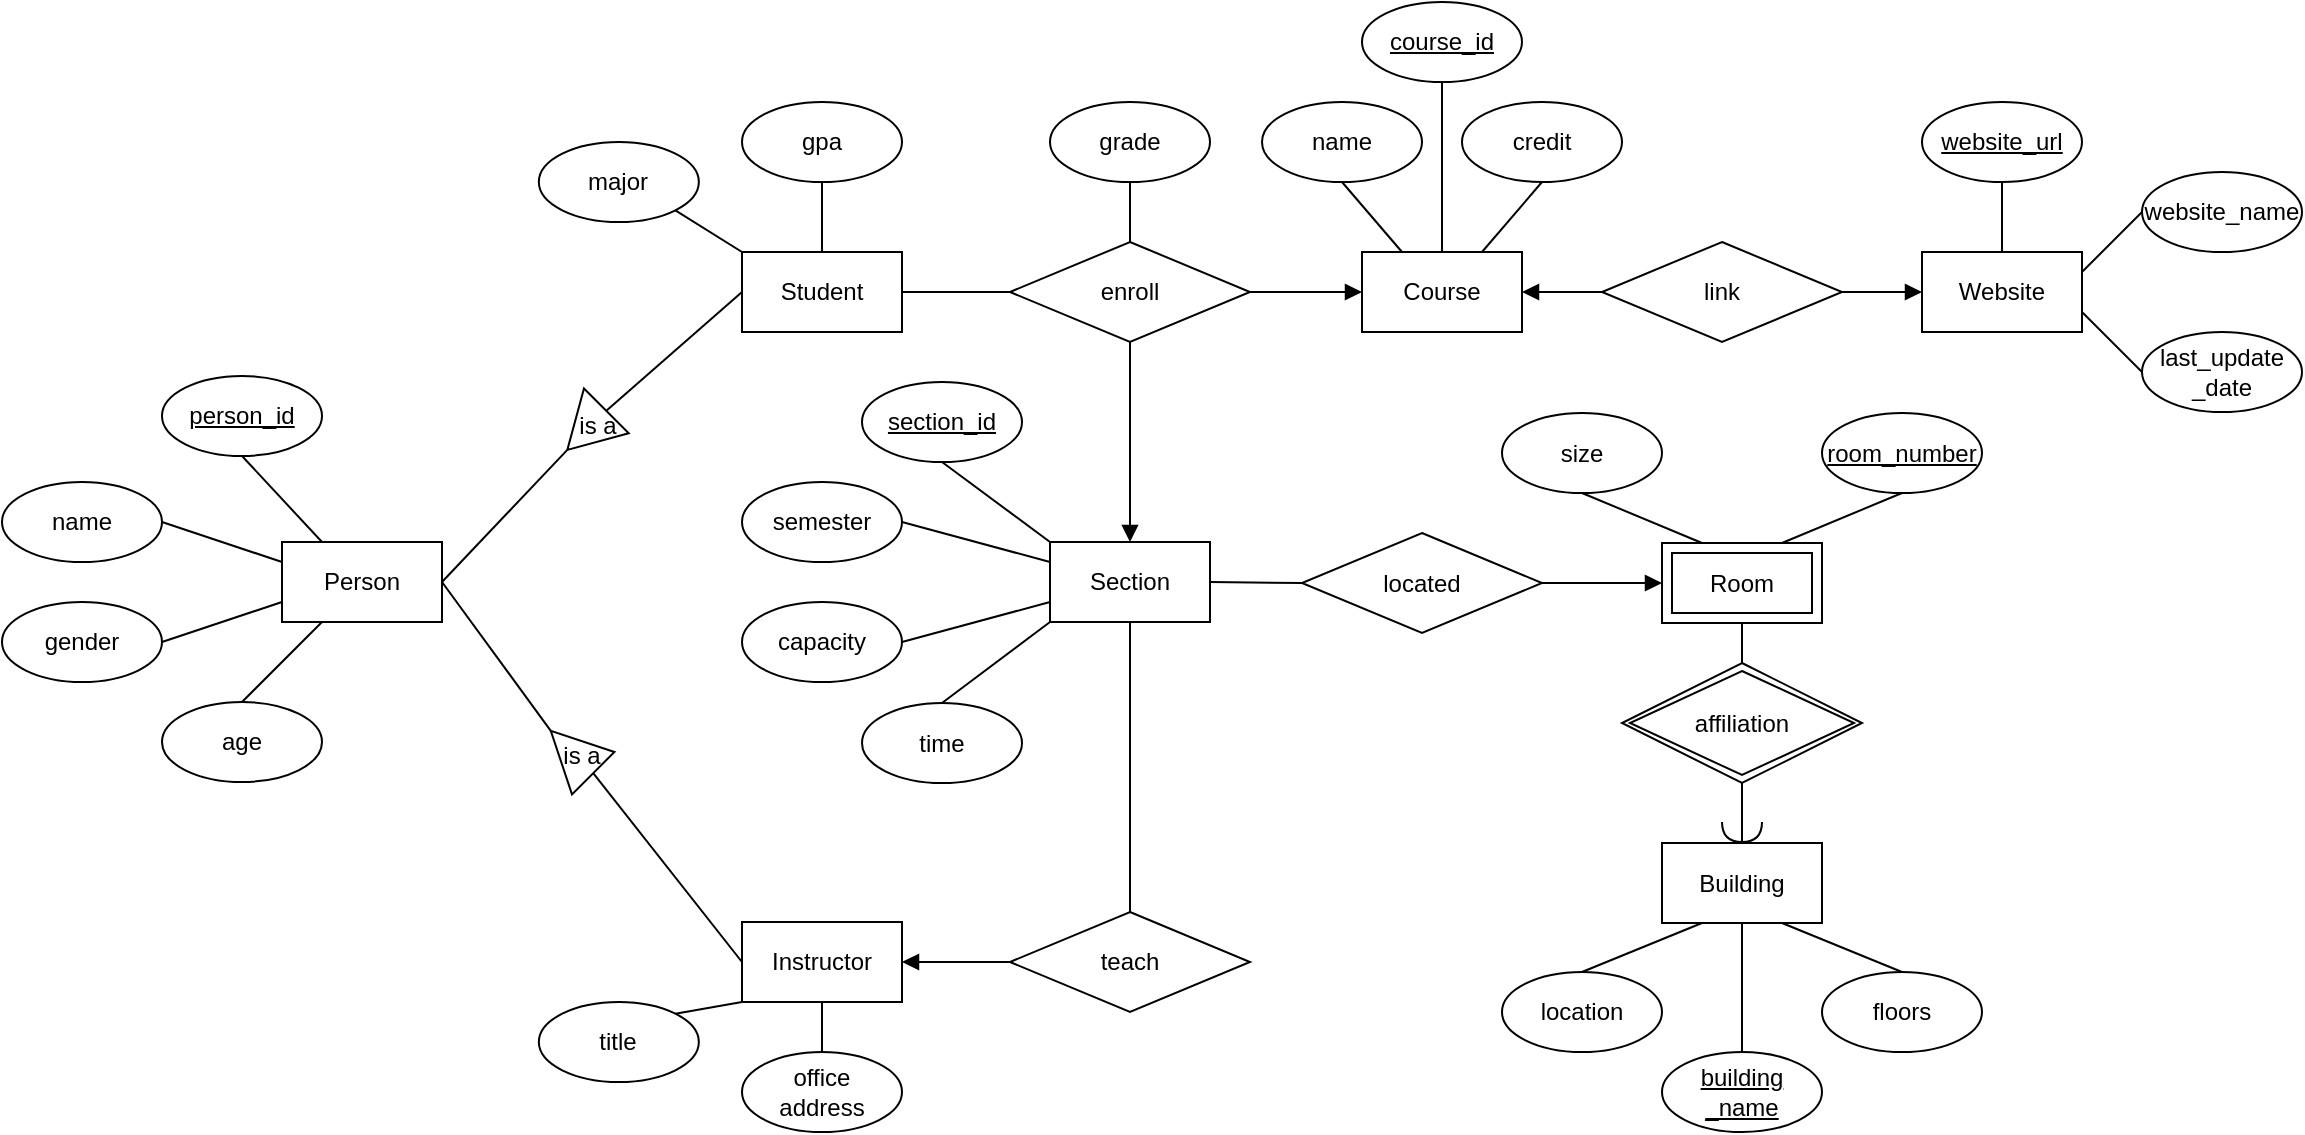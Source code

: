 <mxfile version="21.8.2" type="device">
  <diagram name="第 1 页" id="ddek-g-3Mo4RtmKmKU5W">
    <mxGraphModel dx="1781" dy="585" grid="1" gridSize="10" guides="1" tooltips="1" connect="1" arrows="1" fold="1" page="1" pageScale="1" pageWidth="827" pageHeight="1169" math="0" shadow="0">
      <root>
        <mxCell id="0" />
        <mxCell id="1" parent="0" />
        <mxCell id="HTFbjVCe_8qZXWkOA7UC-1" value="Student" style="rounded=0;whiteSpace=wrap;html=1;" parent="1" vertex="1">
          <mxGeometry x="160" y="145" width="80" height="40" as="geometry" />
        </mxCell>
        <mxCell id="HTFbjVCe_8qZXWkOA7UC-10" value="Instructor" style="rounded=0;whiteSpace=wrap;html=1;" parent="1" vertex="1">
          <mxGeometry x="160" y="480" width="80" height="40" as="geometry" />
        </mxCell>
        <mxCell id="HTFbjVCe_8qZXWkOA7UC-13" value="" style="endArrow=none;html=1;rounded=0;exitX=1;exitY=0.5;exitDx=0;exitDy=0;entryX=0;entryY=0.5;entryDx=0;entryDy=0;" parent="1" source="HTFbjVCe_8qZXWkOA7UC-1" target="aR3hp8k7o6PhgEnkCMsC-13" edge="1">
          <mxGeometry width="50" height="50" relative="1" as="geometry">
            <mxPoint x="440" y="410" as="sourcePoint" />
            <mxPoint x="300" y="165" as="targetPoint" />
          </mxGeometry>
        </mxCell>
        <mxCell id="HTFbjVCe_8qZXWkOA7UC-20" value="Section" style="rounded=0;whiteSpace=wrap;html=1;" parent="1" vertex="1">
          <mxGeometry x="314" y="290" width="80" height="40" as="geometry" />
        </mxCell>
        <mxCell id="HTFbjVCe_8qZXWkOA7UC-21" value="" style="endArrow=none;html=1;rounded=0;exitX=0.5;exitY=0;exitDx=0;exitDy=0;entryX=0.5;entryY=1;entryDx=0;entryDy=0;endFill=0;startArrow=block;startFill=1;" parent="1" source="HTFbjVCe_8qZXWkOA7UC-20" target="aR3hp8k7o6PhgEnkCMsC-13" edge="1">
          <mxGeometry width="50" height="50" relative="1" as="geometry">
            <mxPoint x="404" y="430" as="sourcePoint" />
            <mxPoint x="424" y="165" as="targetPoint" />
          </mxGeometry>
        </mxCell>
        <mxCell id="HTFbjVCe_8qZXWkOA7UC-23" value="Person" style="rounded=0;whiteSpace=wrap;html=1;" parent="1" vertex="1">
          <mxGeometry x="-70" y="290" width="80" height="40" as="geometry" />
        </mxCell>
        <mxCell id="HTFbjVCe_8qZXWkOA7UC-24" value="" style="triangle;whiteSpace=wrap;html=1;rotation=135;" parent="1" vertex="1">
          <mxGeometry x="68.63" y="218.37" width="27.58" height="31.63" as="geometry" />
        </mxCell>
        <mxCell id="HTFbjVCe_8qZXWkOA7UC-25" value="" style="endArrow=none;html=1;rounded=0;entryX=0;entryY=0.5;entryDx=0;entryDy=0;exitX=0;exitY=0.5;exitDx=0;exitDy=0;" parent="1" source="HTFbjVCe_8qZXWkOA7UC-24" target="HTFbjVCe_8qZXWkOA7UC-1" edge="1">
          <mxGeometry width="50" height="50" relative="1" as="geometry">
            <mxPoint x="210" y="370" as="sourcePoint" />
            <mxPoint x="260" y="320" as="targetPoint" />
          </mxGeometry>
        </mxCell>
        <mxCell id="HTFbjVCe_8qZXWkOA7UC-27" value="" style="endArrow=none;html=1;rounded=0;entryX=1;entryY=0.5;entryDx=0;entryDy=0;exitX=1;exitY=0.5;exitDx=0;exitDy=0;" parent="1" source="HTFbjVCe_8qZXWkOA7UC-24" target="HTFbjVCe_8qZXWkOA7UC-23" edge="1">
          <mxGeometry width="50" height="50" relative="1" as="geometry">
            <mxPoint x="126" y="303" as="sourcePoint" />
            <mxPoint x="180" y="290" as="targetPoint" />
          </mxGeometry>
        </mxCell>
        <mxCell id="HTFbjVCe_8qZXWkOA7UC-28" value="" style="triangle;whiteSpace=wrap;html=1;rotation=-135;" parent="1" vertex="1">
          <mxGeometry x="60.0" y="380" width="30" height="30" as="geometry" />
        </mxCell>
        <mxCell id="HTFbjVCe_8qZXWkOA7UC-29" value="" style="endArrow=none;html=1;rounded=0;entryX=0;entryY=0.5;entryDx=0;entryDy=0;exitX=0;exitY=0.5;exitDx=0;exitDy=0;" parent="1" source="HTFbjVCe_8qZXWkOA7UC-28" target="HTFbjVCe_8qZXWkOA7UC-10" edge="1">
          <mxGeometry width="50" height="50" relative="1" as="geometry">
            <mxPoint x="210" y="425" as="sourcePoint" />
            <mxPoint x="160" y="415" as="targetPoint" />
          </mxGeometry>
        </mxCell>
        <mxCell id="HTFbjVCe_8qZXWkOA7UC-30" value="" style="endArrow=none;html=1;rounded=0;entryX=1;entryY=0.5;entryDx=0;entryDy=0;exitX=1;exitY=0.5;exitDx=0;exitDy=0;" parent="1" source="HTFbjVCe_8qZXWkOA7UC-28" target="HTFbjVCe_8qZXWkOA7UC-23" edge="1">
          <mxGeometry width="50" height="50" relative="1" as="geometry">
            <mxPoint x="126" y="358" as="sourcePoint" />
            <mxPoint x="10" y="365" as="targetPoint" />
          </mxGeometry>
        </mxCell>
        <mxCell id="aR3hp8k7o6PhgEnkCMsC-1" value="name" style="ellipse;whiteSpace=wrap;html=1;" parent="1" vertex="1">
          <mxGeometry x="-210" y="260" width="80" height="40" as="geometry" />
        </mxCell>
        <mxCell id="aR3hp8k7o6PhgEnkCMsC-2" value="gender" style="ellipse;whiteSpace=wrap;html=1;" parent="1" vertex="1">
          <mxGeometry x="-210" y="320" width="80" height="40" as="geometry" />
        </mxCell>
        <mxCell id="aR3hp8k7o6PhgEnkCMsC-3" value="age" style="ellipse;whiteSpace=wrap;html=1;" parent="1" vertex="1">
          <mxGeometry x="-130" y="370" width="80" height="40" as="geometry" />
        </mxCell>
        <mxCell id="aR3hp8k7o6PhgEnkCMsC-5" value="" style="endArrow=none;html=1;rounded=0;entryX=1;entryY=0.5;entryDx=0;entryDy=0;exitX=0;exitY=0.25;exitDx=0;exitDy=0;" parent="1" source="HTFbjVCe_8qZXWkOA7UC-23" target="aR3hp8k7o6PhgEnkCMsC-1" edge="1">
          <mxGeometry width="50" height="50" relative="1" as="geometry">
            <mxPoint x="190" y="320" as="sourcePoint" />
            <mxPoint x="240" y="270" as="targetPoint" />
          </mxGeometry>
        </mxCell>
        <mxCell id="aR3hp8k7o6PhgEnkCMsC-6" value="" style="endArrow=none;html=1;rounded=0;entryX=1;entryY=0.5;entryDx=0;entryDy=0;exitX=0;exitY=0.75;exitDx=0;exitDy=0;" parent="1" source="HTFbjVCe_8qZXWkOA7UC-23" target="aR3hp8k7o6PhgEnkCMsC-2" edge="1">
          <mxGeometry width="50" height="50" relative="1" as="geometry">
            <mxPoint x="190" y="320" as="sourcePoint" />
            <mxPoint x="240" y="270" as="targetPoint" />
          </mxGeometry>
        </mxCell>
        <mxCell id="aR3hp8k7o6PhgEnkCMsC-7" value="" style="endArrow=none;html=1;rounded=0;exitX=0.25;exitY=1;exitDx=0;exitDy=0;entryX=0.5;entryY=0;entryDx=0;entryDy=0;" parent="1" source="HTFbjVCe_8qZXWkOA7UC-23" target="aR3hp8k7o6PhgEnkCMsC-3" edge="1">
          <mxGeometry width="50" height="50" relative="1" as="geometry">
            <mxPoint x="190" y="320" as="sourcePoint" />
            <mxPoint x="240" y="270" as="targetPoint" />
          </mxGeometry>
        </mxCell>
        <mxCell id="aR3hp8k7o6PhgEnkCMsC-12" value="grade" style="ellipse;whiteSpace=wrap;html=1;" parent="1" vertex="1">
          <mxGeometry x="314" y="70" width="80" height="40" as="geometry" />
        </mxCell>
        <mxCell id="aR3hp8k7o6PhgEnkCMsC-13" value="enroll" style="shape=rhombus;perimeter=rhombusPerimeter;whiteSpace=wrap;html=1;align=center;" parent="1" vertex="1">
          <mxGeometry x="294" y="140" width="120" height="50" as="geometry" />
        </mxCell>
        <mxCell id="aR3hp8k7o6PhgEnkCMsC-14" value="" style="endArrow=none;html=1;rounded=0;exitX=0.5;exitY=1;exitDx=0;exitDy=0;entryX=0.5;entryY=0;entryDx=0;entryDy=0;" parent="1" source="aR3hp8k7o6PhgEnkCMsC-12" target="aR3hp8k7o6PhgEnkCMsC-13" edge="1">
          <mxGeometry width="50" height="50" relative="1" as="geometry">
            <mxPoint x="324" y="330" as="sourcePoint" />
            <mxPoint x="374" y="140" as="targetPoint" />
          </mxGeometry>
        </mxCell>
        <mxCell id="aR3hp8k7o6PhgEnkCMsC-16" value="Building" style="rounded=0;whiteSpace=wrap;html=1;" parent="1" vertex="1">
          <mxGeometry x="620" y="440.5" width="80" height="40" as="geometry" />
        </mxCell>
        <mxCell id="aR3hp8k7o6PhgEnkCMsC-20" value="affiliation" style="shape=rhombus;double=1;perimeter=rhombusPerimeter;whiteSpace=wrap;html=1;align=center;" parent="1" vertex="1">
          <mxGeometry x="600" y="350.5" width="120" height="60" as="geometry" />
        </mxCell>
        <mxCell id="aR3hp8k7o6PhgEnkCMsC-21" value="room_number" style="ellipse;whiteSpace=wrap;html=1;fontStyle=4" parent="1" vertex="1">
          <mxGeometry x="700" y="225.5" width="80" height="40" as="geometry" />
        </mxCell>
        <mxCell id="aR3hp8k7o6PhgEnkCMsC-22" value="size" style="ellipse;whiteSpace=wrap;html=1;" parent="1" vertex="1">
          <mxGeometry x="540" y="225.5" width="80" height="40" as="geometry" />
        </mxCell>
        <mxCell id="aR3hp8k7o6PhgEnkCMsC-23" value="Room" style="shape=ext;margin=3;double=1;whiteSpace=wrap;html=1;align=center;" parent="1" vertex="1">
          <mxGeometry x="620" y="290.5" width="80" height="40" as="geometry" />
        </mxCell>
        <mxCell id="aR3hp8k7o6PhgEnkCMsC-24" value="" style="endArrow=none;html=1;rounded=0;entryX=0.5;entryY=1;entryDx=0;entryDy=0;exitX=0.75;exitY=0;exitDx=0;exitDy=0;" parent="1" source="aR3hp8k7o6PhgEnkCMsC-23" target="aR3hp8k7o6PhgEnkCMsC-21" edge="1">
          <mxGeometry width="50" height="50" relative="1" as="geometry">
            <mxPoint x="580" y="380.5" as="sourcePoint" />
            <mxPoint x="630" y="330.5" as="targetPoint" />
          </mxGeometry>
        </mxCell>
        <mxCell id="aR3hp8k7o6PhgEnkCMsC-25" value="" style="endArrow=none;html=1;rounded=0;entryX=0.5;entryY=1;entryDx=0;entryDy=0;exitX=0.25;exitY=0;exitDx=0;exitDy=0;" parent="1" source="aR3hp8k7o6PhgEnkCMsC-23" target="aR3hp8k7o6PhgEnkCMsC-22" edge="1">
          <mxGeometry width="50" height="50" relative="1" as="geometry">
            <mxPoint x="580" y="380.5" as="sourcePoint" />
            <mxPoint x="630" y="330.5" as="targetPoint" />
          </mxGeometry>
        </mxCell>
        <mxCell id="aR3hp8k7o6PhgEnkCMsC-28" value="located" style="shape=rhombus;perimeter=rhombusPerimeter;whiteSpace=wrap;html=1;align=center;" parent="1" vertex="1">
          <mxGeometry x="440" y="285.5" width="120" height="50" as="geometry" />
        </mxCell>
        <mxCell id="aR3hp8k7o6PhgEnkCMsC-30" value="" style="endArrow=block;html=1;rounded=0;entryX=0;entryY=0.5;entryDx=0;entryDy=0;exitX=1;exitY=0.5;exitDx=0;exitDy=0;endFill=1;" parent="1" source="aR3hp8k7o6PhgEnkCMsC-28" target="aR3hp8k7o6PhgEnkCMsC-23" edge="1">
          <mxGeometry width="50" height="50" relative="1" as="geometry">
            <mxPoint x="560" y="300.5" as="sourcePoint" />
            <mxPoint x="690" y="290.5" as="targetPoint" />
          </mxGeometry>
        </mxCell>
        <mxCell id="aR3hp8k7o6PhgEnkCMsC-31" value="" style="endArrow=none;html=1;rounded=0;exitX=0.5;exitY=1;exitDx=0;exitDy=0;entryX=0.5;entryY=0;entryDx=0;entryDy=0;" parent="1" source="aR3hp8k7o6PhgEnkCMsC-23" target="aR3hp8k7o6PhgEnkCMsC-20" edge="1">
          <mxGeometry width="50" height="50" relative="1" as="geometry">
            <mxPoint x="640" y="340.5" as="sourcePoint" />
            <mxPoint x="690" y="290.5" as="targetPoint" />
          </mxGeometry>
        </mxCell>
        <mxCell id="aR3hp8k7o6PhgEnkCMsC-32" value="" style="endArrow=none;html=1;rounded=0;exitX=0.5;exitY=1;exitDx=0;exitDy=0;entryX=1;entryY=0.5;entryDx=0;entryDy=0;startArrow=none;startFill=0;endFill=0;entryPerimeter=0;" parent="1" source="aR3hp8k7o6PhgEnkCMsC-20" target="r8OluOCh1xsfSbsimUey-13" edge="1">
          <mxGeometry width="50" height="50" relative="1" as="geometry">
            <mxPoint x="640" y="340.5" as="sourcePoint" />
            <mxPoint x="690" y="290.5" as="targetPoint" />
          </mxGeometry>
        </mxCell>
        <mxCell id="aR3hp8k7o6PhgEnkCMsC-33" value="teach" style="shape=rhombus;perimeter=rhombusPerimeter;whiteSpace=wrap;html=1;align=center;" parent="1" vertex="1">
          <mxGeometry x="294" y="475" width="120" height="50" as="geometry" />
        </mxCell>
        <mxCell id="aR3hp8k7o6PhgEnkCMsC-34" value="" style="endArrow=none;html=1;rounded=0;exitX=0.5;exitY=1;exitDx=0;exitDy=0;entryX=0.5;entryY=0;entryDx=0;entryDy=0;startArrow=none;startFill=0;" parent="1" source="HTFbjVCe_8qZXWkOA7UC-20" target="aR3hp8k7o6PhgEnkCMsC-33" edge="1">
          <mxGeometry width="50" height="50" relative="1" as="geometry">
            <mxPoint x="414" y="270" as="sourcePoint" />
            <mxPoint x="464" y="220" as="targetPoint" />
          </mxGeometry>
        </mxCell>
        <mxCell id="aR3hp8k7o6PhgEnkCMsC-35" value="" style="endArrow=none;html=1;rounded=0;exitX=1;exitY=0.5;exitDx=0;exitDy=0;entryX=0;entryY=0.5;entryDx=0;entryDy=0;startArrow=block;startFill=1;" parent="1" source="HTFbjVCe_8qZXWkOA7UC-10" target="aR3hp8k7o6PhgEnkCMsC-33" edge="1">
          <mxGeometry width="50" height="50" relative="1" as="geometry">
            <mxPoint x="390" y="270" as="sourcePoint" />
            <mxPoint x="440" y="220" as="targetPoint" />
          </mxGeometry>
        </mxCell>
        <mxCell id="aR3hp8k7o6PhgEnkCMsC-40" value="" style="endArrow=none;html=1;rounded=0;entryX=0.5;entryY=0;entryDx=0;entryDy=0;exitX=0.25;exitY=1;exitDx=0;exitDy=0;" parent="1" source="aR3hp8k7o6PhgEnkCMsC-16" target="aR3hp8k7o6PhgEnkCMsC-43" edge="1">
          <mxGeometry width="50" height="50" relative="1" as="geometry">
            <mxPoint x="360" y="260.5" as="sourcePoint" />
            <mxPoint x="600" y="100.5" as="targetPoint" />
          </mxGeometry>
        </mxCell>
        <mxCell id="aR3hp8k7o6PhgEnkCMsC-41" value="" style="endArrow=none;html=1;rounded=0;entryX=0.5;entryY=0;entryDx=0;entryDy=0;exitX=0.5;exitY=1;exitDx=0;exitDy=0;" parent="1" source="aR3hp8k7o6PhgEnkCMsC-16" target="aR3hp8k7o6PhgEnkCMsC-42" edge="1">
          <mxGeometry width="50" height="50" relative="1" as="geometry">
            <mxPoint x="360" y="260.5" as="sourcePoint" />
            <mxPoint x="720" y="100.5" as="targetPoint" />
          </mxGeometry>
        </mxCell>
        <mxCell id="aR3hp8k7o6PhgEnkCMsC-42" value="building&lt;br&gt;_name" style="ellipse;whiteSpace=wrap;html=1;fontStyle=4" parent="1" vertex="1">
          <mxGeometry x="620" y="545" width="80" height="40" as="geometry" />
        </mxCell>
        <mxCell id="aR3hp8k7o6PhgEnkCMsC-43" value="location" style="ellipse;whiteSpace=wrap;html=1;" parent="1" vertex="1">
          <mxGeometry x="540" y="505" width="80" height="40" as="geometry" />
        </mxCell>
        <mxCell id="aR3hp8k7o6PhgEnkCMsC-44" value="major" style="ellipse;whiteSpace=wrap;html=1;fontStyle=0" parent="1" vertex="1">
          <mxGeometry x="58.42" y="90" width="80" height="40" as="geometry" />
        </mxCell>
        <mxCell id="aR3hp8k7o6PhgEnkCMsC-45" value="gpa" style="ellipse;whiteSpace=wrap;html=1;" parent="1" vertex="1">
          <mxGeometry x="160" y="70" width="80" height="40" as="geometry" />
        </mxCell>
        <mxCell id="aR3hp8k7o6PhgEnkCMsC-46" value="" style="endArrow=none;html=1;rounded=0;exitX=0;exitY=0;exitDx=0;exitDy=0;entryX=1;entryY=1;entryDx=0;entryDy=0;" parent="1" source="HTFbjVCe_8qZXWkOA7UC-1" target="aR3hp8k7o6PhgEnkCMsC-44" edge="1">
          <mxGeometry width="50" height="50" relative="1" as="geometry">
            <mxPoint x="300" y="270" as="sourcePoint" />
            <mxPoint x="350" y="220" as="targetPoint" />
          </mxGeometry>
        </mxCell>
        <mxCell id="aR3hp8k7o6PhgEnkCMsC-47" value="" style="endArrow=none;html=1;rounded=0;exitX=0.5;exitY=0;exitDx=0;exitDy=0;entryX=0.5;entryY=1;entryDx=0;entryDy=0;" parent="1" source="HTFbjVCe_8qZXWkOA7UC-1" target="aR3hp8k7o6PhgEnkCMsC-45" edge="1">
          <mxGeometry width="50" height="50" relative="1" as="geometry">
            <mxPoint x="300" y="270" as="sourcePoint" />
            <mxPoint x="350" y="220" as="targetPoint" />
          </mxGeometry>
        </mxCell>
        <mxCell id="aR3hp8k7o6PhgEnkCMsC-48" value="section_id" style="ellipse;whiteSpace=wrap;html=1;fontStyle=4" parent="1" vertex="1">
          <mxGeometry x="220" y="210" width="80" height="40" as="geometry" />
        </mxCell>
        <mxCell id="aR3hp8k7o6PhgEnkCMsC-49" value="semester" style="ellipse;whiteSpace=wrap;html=1;" parent="1" vertex="1">
          <mxGeometry x="160" y="260" width="80" height="40" as="geometry" />
        </mxCell>
        <mxCell id="aR3hp8k7o6PhgEnkCMsC-50" value="credit" style="ellipse;whiteSpace=wrap;html=1;" parent="1" vertex="1">
          <mxGeometry x="520" y="70" width="80" height="40" as="geometry" />
        </mxCell>
        <mxCell id="aR3hp8k7o6PhgEnkCMsC-51" value="capacity" style="ellipse;whiteSpace=wrap;html=1;" parent="1" vertex="1">
          <mxGeometry x="160" y="320" width="80" height="40" as="geometry" />
        </mxCell>
        <mxCell id="aR3hp8k7o6PhgEnkCMsC-52" value="" style="endArrow=none;html=1;rounded=0;exitX=0;exitY=0;exitDx=0;exitDy=0;entryX=0.5;entryY=1;entryDx=0;entryDy=0;" parent="1" source="HTFbjVCe_8qZXWkOA7UC-20" target="aR3hp8k7o6PhgEnkCMsC-48" edge="1">
          <mxGeometry width="50" height="50" relative="1" as="geometry">
            <mxPoint x="300" y="270" as="sourcePoint" />
            <mxPoint x="350" y="220" as="targetPoint" />
          </mxGeometry>
        </mxCell>
        <mxCell id="aR3hp8k7o6PhgEnkCMsC-53" value="" style="endArrow=none;html=1;rounded=0;exitX=0;exitY=0.25;exitDx=0;exitDy=0;entryX=1;entryY=0.5;entryDx=0;entryDy=0;" parent="1" source="HTFbjVCe_8qZXWkOA7UC-20" target="aR3hp8k7o6PhgEnkCMsC-49" edge="1">
          <mxGeometry width="50" height="50" relative="1" as="geometry">
            <mxPoint x="300" y="270" as="sourcePoint" />
            <mxPoint x="350" y="220" as="targetPoint" />
          </mxGeometry>
        </mxCell>
        <mxCell id="aR3hp8k7o6PhgEnkCMsC-54" value="" style="endArrow=none;html=1;rounded=0;exitX=0.75;exitY=0;exitDx=0;exitDy=0;entryX=0.5;entryY=1;entryDx=0;entryDy=0;" parent="1" source="aR3hp8k7o6PhgEnkCMsC-62" target="aR3hp8k7o6PhgEnkCMsC-50" edge="1">
          <mxGeometry width="50" height="50" relative="1" as="geometry">
            <mxPoint x="300" y="270" as="sourcePoint" />
            <mxPoint x="350" y="220" as="targetPoint" />
          </mxGeometry>
        </mxCell>
        <mxCell id="aR3hp8k7o6PhgEnkCMsC-55" value="" style="endArrow=none;html=1;rounded=0;exitX=1;exitY=0.5;exitDx=0;exitDy=0;entryX=0;entryY=0.75;entryDx=0;entryDy=0;" parent="1" source="aR3hp8k7o6PhgEnkCMsC-51" target="HTFbjVCe_8qZXWkOA7UC-20" edge="1">
          <mxGeometry width="50" height="50" relative="1" as="geometry">
            <mxPoint x="300" y="270" as="sourcePoint" />
            <mxPoint x="350" y="220" as="targetPoint" />
          </mxGeometry>
        </mxCell>
        <mxCell id="aR3hp8k7o6PhgEnkCMsC-56" value="office &lt;br&gt;address" style="ellipse;whiteSpace=wrap;html=1;" parent="1" vertex="1">
          <mxGeometry x="160" y="545" width="80" height="40" as="geometry" />
        </mxCell>
        <mxCell id="aR3hp8k7o6PhgEnkCMsC-57" value="title" style="ellipse;whiteSpace=wrap;html=1;fontStyle=0" parent="1" vertex="1">
          <mxGeometry x="58.42" y="520" width="80" height="40" as="geometry" />
        </mxCell>
        <mxCell id="aR3hp8k7o6PhgEnkCMsC-58" value="" style="endArrow=none;html=1;rounded=0;exitX=0.5;exitY=1;exitDx=0;exitDy=0;entryX=0.5;entryY=0;entryDx=0;entryDy=0;" parent="1" source="HTFbjVCe_8qZXWkOA7UC-10" target="aR3hp8k7o6PhgEnkCMsC-56" edge="1">
          <mxGeometry width="50" height="50" relative="1" as="geometry">
            <mxPoint x="240" y="380" as="sourcePoint" />
            <mxPoint x="290" y="330" as="targetPoint" />
          </mxGeometry>
        </mxCell>
        <mxCell id="aR3hp8k7o6PhgEnkCMsC-59" value="" style="endArrow=none;html=1;rounded=0;exitX=0;exitY=1;exitDx=0;exitDy=0;entryX=1;entryY=0;entryDx=0;entryDy=0;" parent="1" source="HTFbjVCe_8qZXWkOA7UC-10" target="aR3hp8k7o6PhgEnkCMsC-57" edge="1">
          <mxGeometry width="50" height="50" relative="1" as="geometry">
            <mxPoint x="240" y="380" as="sourcePoint" />
            <mxPoint x="290" y="330" as="targetPoint" />
          </mxGeometry>
        </mxCell>
        <mxCell id="aR3hp8k7o6PhgEnkCMsC-60" value="time" style="ellipse;whiteSpace=wrap;html=1;" parent="1" vertex="1">
          <mxGeometry x="220" y="370.5" width="80" height="40" as="geometry" />
        </mxCell>
        <mxCell id="aR3hp8k7o6PhgEnkCMsC-61" value="" style="endArrow=none;html=1;rounded=0;exitX=0;exitY=1;exitDx=0;exitDy=0;entryX=0.5;entryY=0;entryDx=0;entryDy=0;" parent="1" source="HTFbjVCe_8qZXWkOA7UC-20" target="aR3hp8k7o6PhgEnkCMsC-60" edge="1">
          <mxGeometry width="50" height="50" relative="1" as="geometry">
            <mxPoint x="300" y="380" as="sourcePoint" />
            <mxPoint x="350" y="330" as="targetPoint" />
          </mxGeometry>
        </mxCell>
        <mxCell id="aR3hp8k7o6PhgEnkCMsC-62" value="Course" style="rounded=0;whiteSpace=wrap;html=1;" parent="1" vertex="1">
          <mxGeometry x="470" y="145" width="80" height="40" as="geometry" />
        </mxCell>
        <mxCell id="aR3hp8k7o6PhgEnkCMsC-66" value="course_id" style="ellipse;whiteSpace=wrap;html=1;fontStyle=4" parent="1" vertex="1">
          <mxGeometry x="470" y="20" width="80" height="40" as="geometry" />
        </mxCell>
        <mxCell id="aR3hp8k7o6PhgEnkCMsC-67" value="name" style="ellipse;whiteSpace=wrap;html=1;" parent="1" vertex="1">
          <mxGeometry x="420" y="70" width="80" height="40" as="geometry" />
        </mxCell>
        <mxCell id="aR3hp8k7o6PhgEnkCMsC-70" value="" style="endArrow=none;html=1;rounded=0;entryX=0.25;entryY=0;entryDx=0;entryDy=0;exitX=0.5;exitY=1;exitDx=0;exitDy=0;" parent="1" source="aR3hp8k7o6PhgEnkCMsC-67" target="aR3hp8k7o6PhgEnkCMsC-62" edge="1">
          <mxGeometry width="50" height="50" relative="1" as="geometry">
            <mxPoint x="290" y="120" as="sourcePoint" />
            <mxPoint x="340" y="70" as="targetPoint" />
          </mxGeometry>
        </mxCell>
        <mxCell id="aR3hp8k7o6PhgEnkCMsC-71" value="" style="endArrow=none;html=1;rounded=0;entryX=0.5;entryY=0;entryDx=0;entryDy=0;exitX=0.5;exitY=1;exitDx=0;exitDy=0;" parent="1" source="aR3hp8k7o6PhgEnkCMsC-66" target="aR3hp8k7o6PhgEnkCMsC-62" edge="1">
          <mxGeometry width="50" height="50" relative="1" as="geometry">
            <mxPoint x="290" y="120" as="sourcePoint" />
            <mxPoint x="340" y="70" as="targetPoint" />
          </mxGeometry>
        </mxCell>
        <mxCell id="aR3hp8k7o6PhgEnkCMsC-72" value="Website" style="rounded=0;whiteSpace=wrap;html=1;" parent="1" vertex="1">
          <mxGeometry x="750" y="145" width="80" height="40" as="geometry" />
        </mxCell>
        <mxCell id="aR3hp8k7o6PhgEnkCMsC-73" value="link" style="shape=rhombus;perimeter=rhombusPerimeter;whiteSpace=wrap;html=1;align=center;" parent="1" vertex="1">
          <mxGeometry x="590" y="140" width="120" height="50" as="geometry" />
        </mxCell>
        <mxCell id="aR3hp8k7o6PhgEnkCMsC-74" value="" style="endArrow=none;html=1;rounded=0;exitX=0;exitY=0.5;exitDx=0;exitDy=0;entryX=1;entryY=0.5;entryDx=0;entryDy=0;startArrow=block;startFill=1;" parent="1" source="aR3hp8k7o6PhgEnkCMsC-72" target="aR3hp8k7o6PhgEnkCMsC-73" edge="1">
          <mxGeometry width="50" height="50" relative="1" as="geometry">
            <mxPoint x="490" y="-55" as="sourcePoint" />
            <mxPoint x="210" y="-150" as="targetPoint" />
          </mxGeometry>
        </mxCell>
        <mxCell id="aR3hp8k7o6PhgEnkCMsC-75" value="" style="endArrow=none;html=1;rounded=0;exitX=1;exitY=0.5;exitDx=0;exitDy=0;entryX=0;entryY=0.5;entryDx=0;entryDy=0;endFill=0;startArrow=block;startFill=1;" parent="1" source="aR3hp8k7o6PhgEnkCMsC-62" target="aR3hp8k7o6PhgEnkCMsC-73" edge="1">
          <mxGeometry width="50" height="50" relative="1" as="geometry">
            <mxPoint x="160" y="-100" as="sourcePoint" />
            <mxPoint x="210" y="-150" as="targetPoint" />
          </mxGeometry>
        </mxCell>
        <mxCell id="r8OluOCh1xsfSbsimUey-1" value="is a" style="text;html=1;strokeColor=none;fillColor=none;align=center;verticalAlign=middle;whiteSpace=wrap;rounded=0;" parent="1" vertex="1">
          <mxGeometry x="58.42" y="217" width="60" height="30" as="geometry" />
        </mxCell>
        <mxCell id="r8OluOCh1xsfSbsimUey-2" value="is a" style="text;html=1;strokeColor=none;fillColor=none;align=center;verticalAlign=middle;whiteSpace=wrap;rounded=0;" parent="1" vertex="1">
          <mxGeometry x="50.42" y="382" width="60" height="30" as="geometry" />
        </mxCell>
        <mxCell id="r8OluOCh1xsfSbsimUey-5" value="" style="endArrow=block;html=1;rounded=0;exitX=1;exitY=0.5;exitDx=0;exitDy=0;entryX=0;entryY=0.5;entryDx=0;entryDy=0;endFill=1;" parent="1" source="aR3hp8k7o6PhgEnkCMsC-13" target="aR3hp8k7o6PhgEnkCMsC-62" edge="1">
          <mxGeometry width="50" height="50" relative="1" as="geometry">
            <mxPoint x="470" y="270" as="sourcePoint" />
            <mxPoint x="520" y="220" as="targetPoint" />
          </mxGeometry>
        </mxCell>
        <mxCell id="r8OluOCh1xsfSbsimUey-8" value="" style="endArrow=none;html=1;rounded=0;exitX=1;exitY=0.5;exitDx=0;exitDy=0;entryX=0;entryY=0.5;entryDx=0;entryDy=0;" parent="1" source="HTFbjVCe_8qZXWkOA7UC-20" target="aR3hp8k7o6PhgEnkCMsC-28" edge="1">
          <mxGeometry width="50" height="50" relative="1" as="geometry">
            <mxPoint x="600" y="460" as="sourcePoint" />
            <mxPoint x="650" y="410" as="targetPoint" />
          </mxGeometry>
        </mxCell>
        <mxCell id="r8OluOCh1xsfSbsimUey-9" value="&lt;u&gt;person_id&lt;/u&gt;" style="ellipse;whiteSpace=wrap;html=1;" parent="1" vertex="1">
          <mxGeometry x="-130" y="207" width="80" height="40" as="geometry" />
        </mxCell>
        <mxCell id="r8OluOCh1xsfSbsimUey-10" value="" style="endArrow=none;html=1;rounded=0;entryX=0.5;entryY=1;entryDx=0;entryDy=0;exitX=0.25;exitY=0;exitDx=0;exitDy=0;" parent="1" source="HTFbjVCe_8qZXWkOA7UC-23" target="r8OluOCh1xsfSbsimUey-9" edge="1">
          <mxGeometry width="50" height="50" relative="1" as="geometry">
            <mxPoint x="190" y="330" as="sourcePoint" />
            <mxPoint x="240" y="280" as="targetPoint" />
          </mxGeometry>
        </mxCell>
        <mxCell id="r8OluOCh1xsfSbsimUey-11" value="website_url" style="ellipse;whiteSpace=wrap;html=1;fontStyle=4" parent="1" vertex="1">
          <mxGeometry x="750" y="70" width="80" height="40" as="geometry" />
        </mxCell>
        <mxCell id="r8OluOCh1xsfSbsimUey-12" value="" style="endArrow=none;html=1;rounded=0;entryX=0.5;entryY=1;entryDx=0;entryDy=0;exitX=0.5;exitY=0;exitDx=0;exitDy=0;" parent="1" source="aR3hp8k7o6PhgEnkCMsC-72" target="r8OluOCh1xsfSbsimUey-11" edge="1">
          <mxGeometry width="50" height="50" relative="1" as="geometry">
            <mxPoint x="420" y="330" as="sourcePoint" />
            <mxPoint x="470" y="280" as="targetPoint" />
          </mxGeometry>
        </mxCell>
        <mxCell id="r8OluOCh1xsfSbsimUey-13" value="" style="shape=requiredInterface;html=1;verticalLabelPosition=bottom;sketch=0;rotation=90;" parent="1" vertex="1">
          <mxGeometry x="655" y="425" width="10" height="20" as="geometry" />
        </mxCell>
        <mxCell id="r8OluOCh1xsfSbsimUey-15" value="floors" style="ellipse;whiteSpace=wrap;html=1;" parent="1" vertex="1">
          <mxGeometry x="700" y="505" width="80" height="40" as="geometry" />
        </mxCell>
        <mxCell id="r8OluOCh1xsfSbsimUey-16" value="" style="endArrow=none;html=1;rounded=0;entryX=0.75;entryY=1;entryDx=0;entryDy=0;exitX=0.5;exitY=0;exitDx=0;exitDy=0;" parent="1" source="r8OluOCh1xsfSbsimUey-15" target="aR3hp8k7o6PhgEnkCMsC-16" edge="1">
          <mxGeometry width="50" height="50" relative="1" as="geometry">
            <mxPoint x="290" y="420" as="sourcePoint" />
            <mxPoint x="340" y="370" as="targetPoint" />
          </mxGeometry>
        </mxCell>
        <mxCell id="6vCeSmu4wub3OYv_6dWg-1" value="website_name" style="ellipse;whiteSpace=wrap;html=1;fontStyle=0" vertex="1" parent="1">
          <mxGeometry x="860" y="105" width="80" height="40" as="geometry" />
        </mxCell>
        <mxCell id="6vCeSmu4wub3OYv_6dWg-2" value="last_update&lt;br&gt;_date" style="ellipse;whiteSpace=wrap;html=1;fontStyle=0" vertex="1" parent="1">
          <mxGeometry x="860" y="185" width="80" height="40" as="geometry" />
        </mxCell>
        <mxCell id="6vCeSmu4wub3OYv_6dWg-3" value="" style="endArrow=none;html=1;rounded=0;entryX=1;entryY=0.25;entryDx=0;entryDy=0;exitX=0;exitY=0.5;exitDx=0;exitDy=0;" edge="1" parent="1" source="6vCeSmu4wub3OYv_6dWg-1" target="aR3hp8k7o6PhgEnkCMsC-72">
          <mxGeometry width="50" height="50" relative="1" as="geometry">
            <mxPoint x="780" y="330" as="sourcePoint" />
            <mxPoint x="830" y="280" as="targetPoint" />
          </mxGeometry>
        </mxCell>
        <mxCell id="6vCeSmu4wub3OYv_6dWg-4" value="" style="endArrow=none;html=1;rounded=0;entryX=1;entryY=0.75;entryDx=0;entryDy=0;exitX=0;exitY=0.5;exitDx=0;exitDy=0;" edge="1" parent="1" source="6vCeSmu4wub3OYv_6dWg-2" target="aR3hp8k7o6PhgEnkCMsC-72">
          <mxGeometry width="50" height="50" relative="1" as="geometry">
            <mxPoint x="780" y="330" as="sourcePoint" />
            <mxPoint x="830" y="280" as="targetPoint" />
          </mxGeometry>
        </mxCell>
      </root>
    </mxGraphModel>
  </diagram>
</mxfile>
